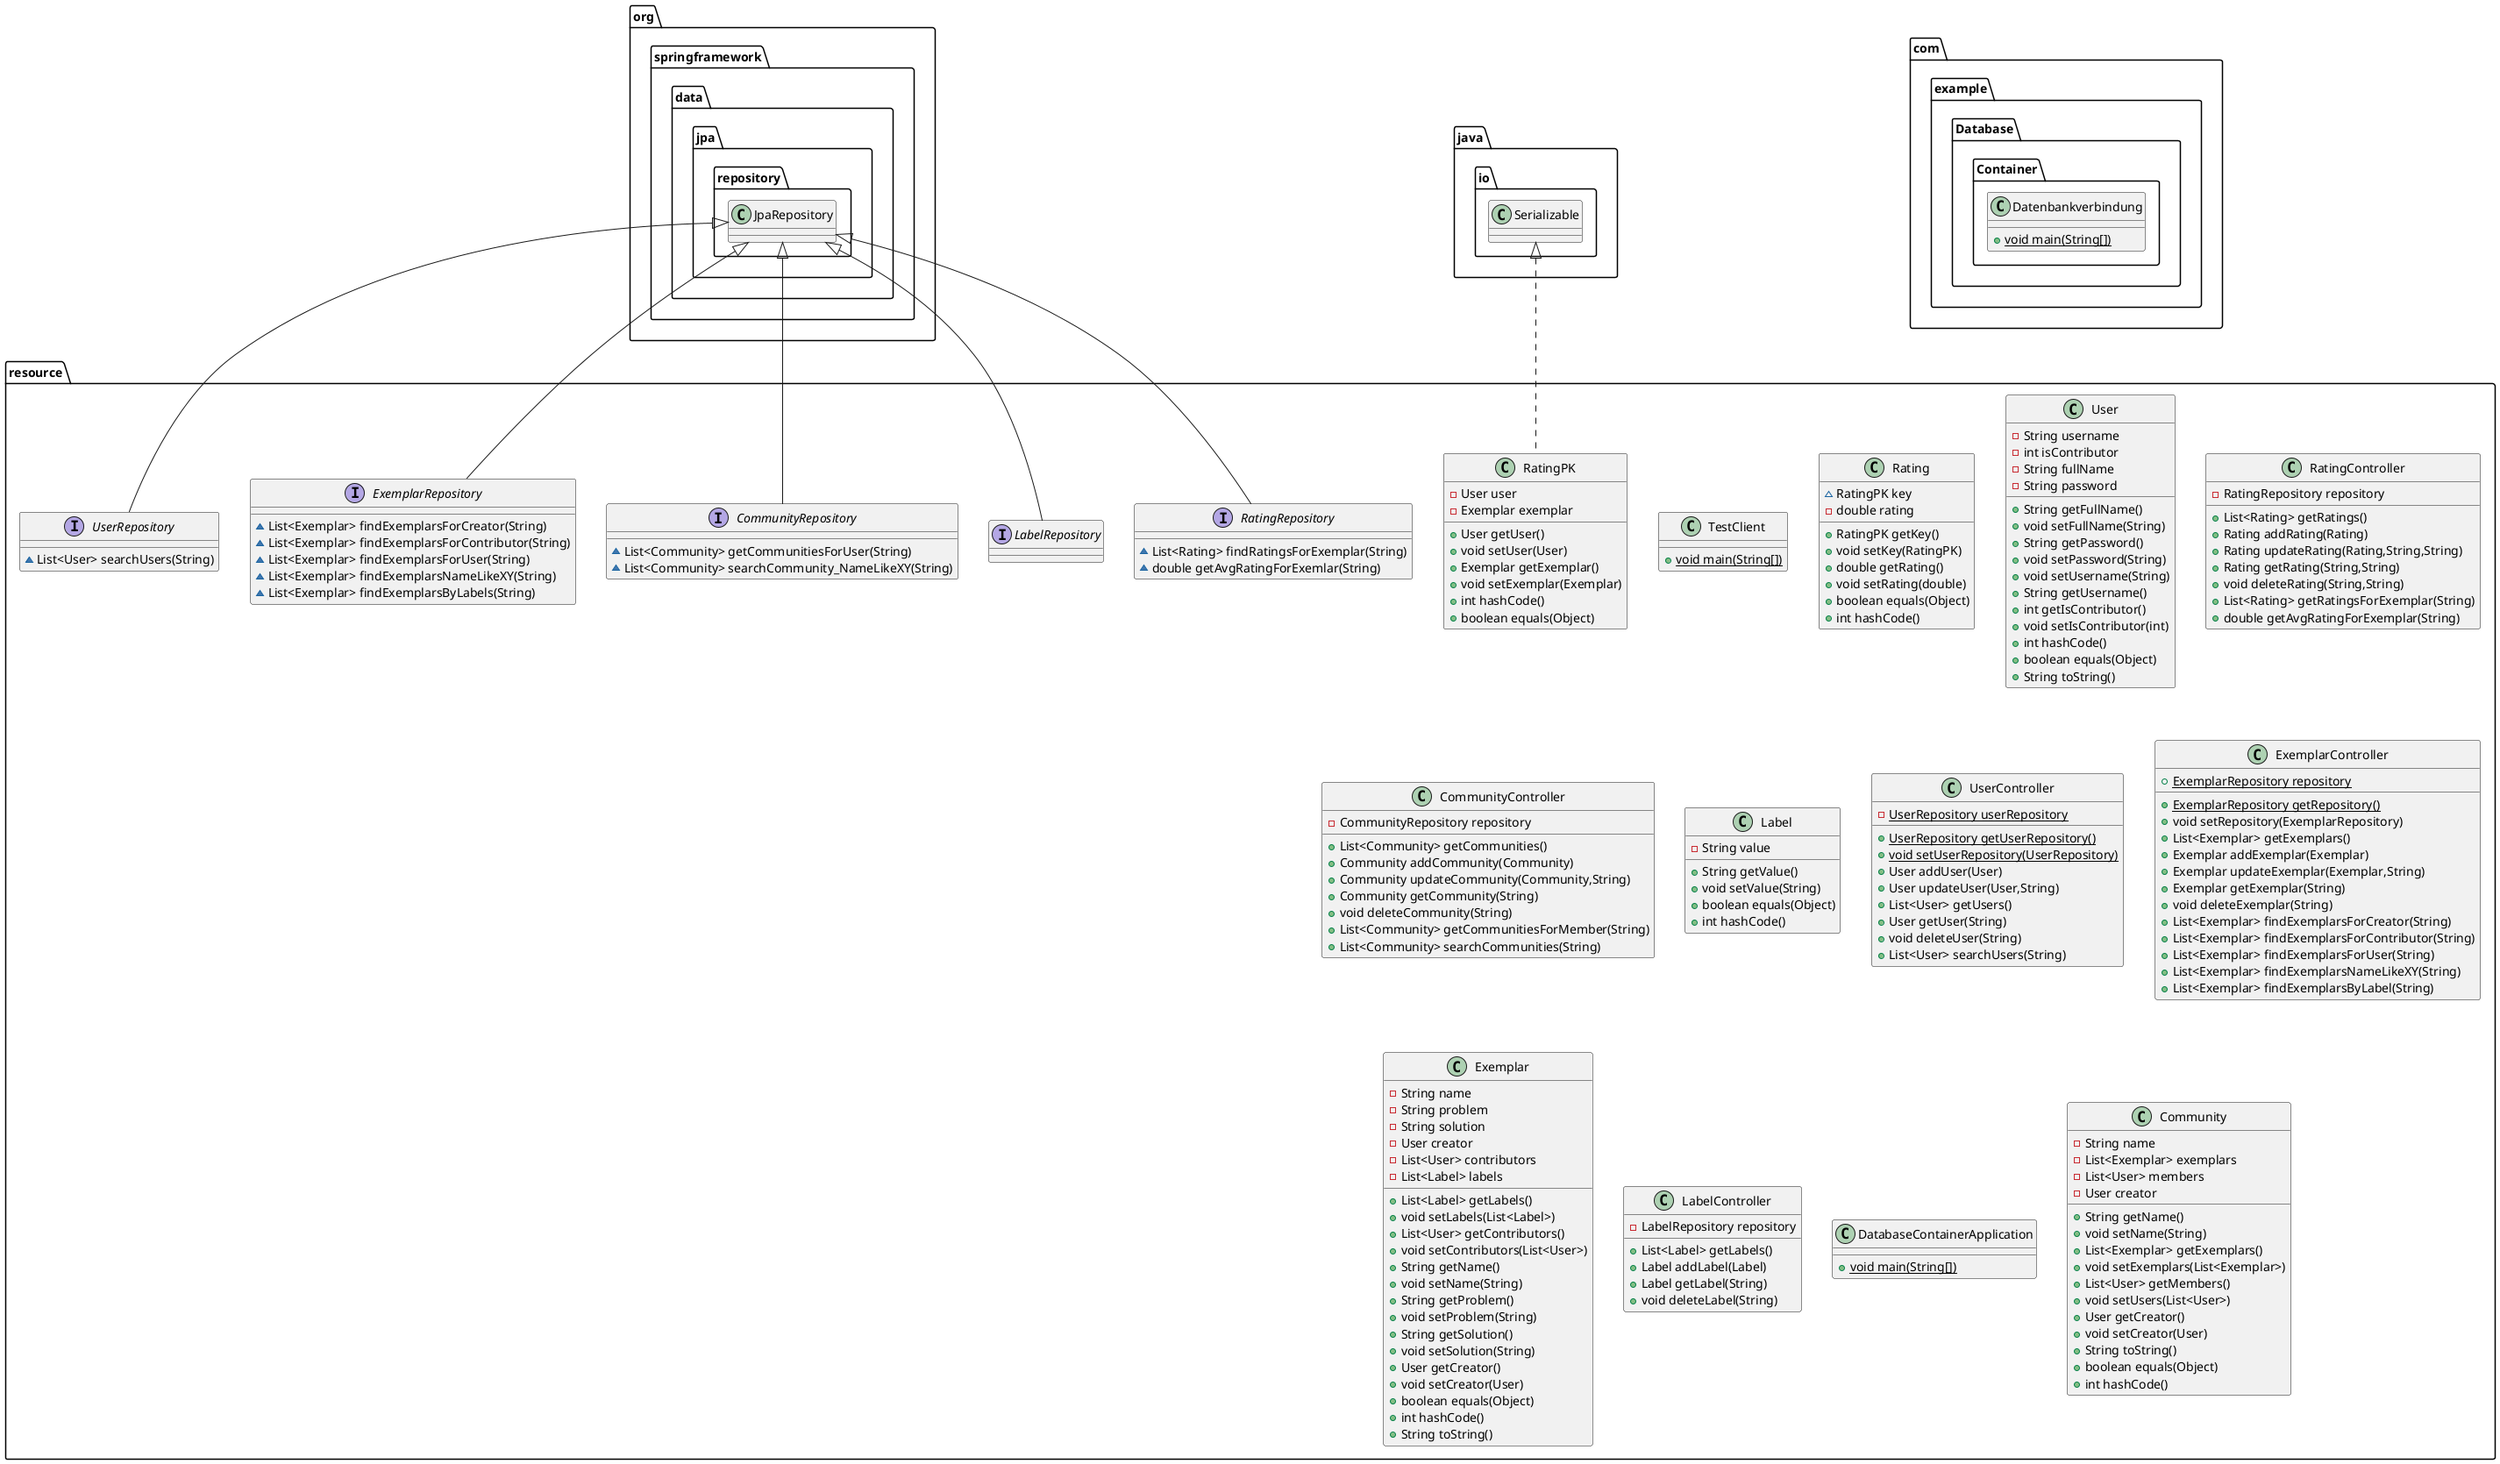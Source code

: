 @startuml
class resource.TestClient {
+ {static} void main(String[])
}
class resource.Rating {
~ RatingPK key
- double rating
+ RatingPK getKey()
+ void setKey(RatingPK)
+ double getRating()
+ void setRating(double)
+ boolean equals(Object)
+ int hashCode()
}
interface resource.UserRepository {
~ List<User> searchUsers(String)
}
class resource.User {
- String username
- int isContributor
- String fullName
- String password
+ String getFullName()
+ void setFullName(String)
+ String getPassword()
+ void setPassword(String)
+ void setUsername(String)
+ String getUsername()
+ int getIsContributor()
+ void setIsContributor(int)
+ int hashCode()
+ boolean equals(Object)
+ String toString()
}
class resource.RatingController {
- RatingRepository repository
+ List<Rating> getRatings()
+ Rating addRating(Rating)
+ Rating updateRating(Rating,String,String)
+ Rating getRating(String,String)
+ void deleteRating(String,String)
+ List<Rating> getRatingsForExemplar(String)
+ double getAvgRatingForExemplar(String)
}
interface resource.RatingRepository {
~ List<Rating> findRatingsForExemplar(String)
~ double getAvgRatingForExemlar(String)
}
class resource.CommunityController {
- CommunityRepository repository
+ List<Community> getCommunities()
+ Community addCommunity(Community)
+ Community updateCommunity(Community,String)
+ Community getCommunity(String)
+ void deleteCommunity(String)
+ List<Community> getCommunitiesForMember(String)
+ List<Community> searchCommunities(String)
}
class resource.Label {
- String value
+ String getValue()
+ void setValue(String)
+ boolean equals(Object)
+ int hashCode()
}
class resource.UserController {
- {static} UserRepository userRepository
+ {static} UserRepository getUserRepository()
+ {static} void setUserRepository(UserRepository)
+ User addUser(User)
+ User updateUser(User,String)
+ List<User> getUsers()
+ User getUser(String)
+ void deleteUser(String)
+ List<User> searchUsers(String)
}
interface resource.LabelRepository {
}
class resource.ExemplarController {
+ {static} ExemplarRepository repository
+ {static} ExemplarRepository getRepository()
+ void setRepository(ExemplarRepository)
+ List<Exemplar> getExemplars()
+ Exemplar addExemplar(Exemplar)
+ Exemplar updateExemplar(Exemplar,String)
+ Exemplar getExemplar(String)
+ void deleteExemplar(String)
+ List<Exemplar> findExemplarsForCreator(String)
+ List<Exemplar> findExemplarsForContributor(String)
+ List<Exemplar> findExemplarsForUser(String)
+ List<Exemplar> findExemplarsNameLikeXY(String)
+ List<Exemplar> findExemplarsByLabel(String)
}
class com.example.Database.Container.Datenbankverbindung {
+ {static} void main(String[])
}
interface resource.CommunityRepository {
~ List<Community> getCommunitiesForUser(String)
~ List<Community> searchCommunity_NameLikeXY(String)
}
class resource.Exemplar {
- String name
- String problem
- String solution
- User creator
- List<User> contributors
- List<Label> labels
+ List<Label> getLabels()
+ void setLabels(List<Label>)
+ List<User> getContributors()
+ void setContributors(List<User>)
+ String getName()
+ void setName(String)
+ String getProblem()
+ void setProblem(String)
+ String getSolution()
+ void setSolution(String)
+ User getCreator()
+ void setCreator(User)
+ boolean equals(Object)
+ int hashCode()
+ String toString()
}
class resource.LabelController {
- LabelRepository repository
+ List<Label> getLabels()
+ Label addLabel(Label)
+ Label getLabel(String)
+ void deleteLabel(String)
}
class resource.DatabaseContainerApplication {
+ {static} void main(String[])
}
interface resource.ExemplarRepository {
~ List<Exemplar> findExemplarsForCreator(String)
~ List<Exemplar> findExemplarsForContributor(String)
~ List<Exemplar> findExemplarsForUser(String)
~ List<Exemplar> findExemplarsNameLikeXY(String)
~ List<Exemplar> findExemplarsByLabels(String)
}
class resource.Community {
- String name
- List<Exemplar> exemplars
- List<User> members
- User creator
+ String getName()
+ void setName(String)
+ List<Exemplar> getExemplars()
+ void setExemplars(List<Exemplar>)
+ List<User> getMembers()
+ void setUsers(List<User>)
+ User getCreator()
+ void setCreator(User)
+ String toString()
+ boolean equals(Object)
+ int hashCode()
}
class resource.RatingPK {
- User user
- Exemplar exemplar
+ User getUser()
+ void setUser(User)
+ Exemplar getExemplar()
+ void setExemplar(Exemplar)
+ int hashCode()
+ boolean equals(Object)
}


org.springframework.data.jpa.repository.JpaRepository <|-- resource.UserRepository
org.springframework.data.jpa.repository.JpaRepository <|-- resource.RatingRepository
org.springframework.data.jpa.repository.JpaRepository <|-- resource.LabelRepository
org.springframework.data.jpa.repository.JpaRepository <|-- resource.CommunityRepository
org.springframework.data.jpa.repository.JpaRepository <|-- resource.ExemplarRepository
java.io.Serializable <|.. resource.RatingPK
@enduml